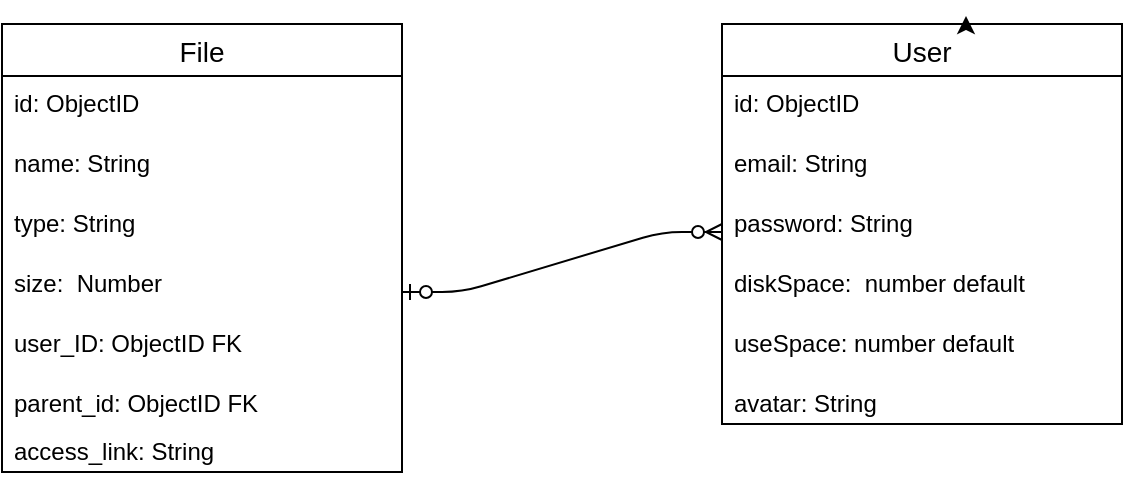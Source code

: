 <mxfile version="14.5.0" type="github">
  <diagram id="uqc9b4NCdtNfgn1pj0qz" name="Page-1">
    <mxGraphModel dx="2249" dy="794" grid="1" gridSize="10" guides="1" tooltips="1" connect="1" arrows="1" fold="1" page="1" pageScale="1" pageWidth="827" pageHeight="1169" math="0" shadow="0">
      <root>
        <mxCell id="0" />
        <mxCell id="1" parent="0" />
        <mxCell id="2rEXPJQTNoi99438xMP--4" value="User" style="swimlane;fontStyle=0;childLayout=stackLayout;horizontal=1;startSize=26;horizontalStack=0;resizeParent=1;resizeParentMax=0;resizeLast=0;collapsible=1;marginBottom=0;align=center;fontSize=14;" vertex="1" parent="1">
          <mxGeometry x="320" y="266" width="200" height="200" as="geometry" />
        </mxCell>
        <mxCell id="2rEXPJQTNoi99438xMP--5" value="id: ObjectID" style="text;strokeColor=none;fillColor=none;spacingLeft=4;spacingRight=4;overflow=hidden;rotatable=0;points=[[0,0.5],[1,0.5]];portConstraint=eastwest;fontSize=12;" vertex="1" parent="2rEXPJQTNoi99438xMP--4">
          <mxGeometry y="26" width="200" height="30" as="geometry" />
        </mxCell>
        <mxCell id="2rEXPJQTNoi99438xMP--6" value="email: String" style="text;strokeColor=none;fillColor=none;spacingLeft=4;spacingRight=4;overflow=hidden;rotatable=0;points=[[0,0.5],[1,0.5]];portConstraint=eastwest;fontSize=12;" vertex="1" parent="2rEXPJQTNoi99438xMP--4">
          <mxGeometry y="56" width="200" height="30" as="geometry" />
        </mxCell>
        <mxCell id="2rEXPJQTNoi99438xMP--14" value="password: String" style="text;strokeColor=none;fillColor=none;spacingLeft=4;spacingRight=4;overflow=hidden;rotatable=0;points=[[0,0.5],[1,0.5]];portConstraint=eastwest;fontSize=12;" vertex="1" parent="2rEXPJQTNoi99438xMP--4">
          <mxGeometry y="86" width="200" height="30" as="geometry" />
        </mxCell>
        <mxCell id="2rEXPJQTNoi99438xMP--15" value="diskSpace:  number default " style="text;strokeColor=none;fillColor=none;spacingLeft=4;spacingRight=4;overflow=hidden;rotatable=0;points=[[0,0.5],[1,0.5]];portConstraint=eastwest;fontSize=12;" vertex="1" parent="2rEXPJQTNoi99438xMP--4">
          <mxGeometry y="116" width="200" height="30" as="geometry" />
        </mxCell>
        <mxCell id="2rEXPJQTNoi99438xMP--7" value="useSpace: number default" style="text;strokeColor=none;fillColor=none;spacingLeft=4;spacingRight=4;overflow=hidden;rotatable=0;points=[[0,0.5],[1,0.5]];portConstraint=eastwest;fontSize=12;" vertex="1" parent="2rEXPJQTNoi99438xMP--4">
          <mxGeometry y="146" width="200" height="30" as="geometry" />
        </mxCell>
        <mxCell id="2rEXPJQTNoi99438xMP--16" value="avatar: String" style="text;strokeColor=none;fillColor=none;spacingLeft=4;spacingRight=4;overflow=hidden;rotatable=0;points=[[0,0.5],[1,0.5]];portConstraint=eastwest;fontSize=12;" vertex="1" parent="2rEXPJQTNoi99438xMP--4">
          <mxGeometry y="176" width="200" height="24" as="geometry" />
        </mxCell>
        <mxCell id="2rEXPJQTNoi99438xMP--17" value="File" style="swimlane;fontStyle=0;childLayout=stackLayout;horizontal=1;startSize=26;horizontalStack=0;resizeParent=1;resizeParentMax=0;resizeLast=0;collapsible=1;marginBottom=0;align=center;fontSize=14;" vertex="1" parent="1">
          <mxGeometry x="-40" y="266" width="200" height="224" as="geometry" />
        </mxCell>
        <mxCell id="2rEXPJQTNoi99438xMP--18" value="id: ObjectID" style="text;strokeColor=none;fillColor=none;spacingLeft=4;spacingRight=4;overflow=hidden;rotatable=0;points=[[0,0.5],[1,0.5]];portConstraint=eastwest;fontSize=12;" vertex="1" parent="2rEXPJQTNoi99438xMP--17">
          <mxGeometry y="26" width="200" height="30" as="geometry" />
        </mxCell>
        <mxCell id="2rEXPJQTNoi99438xMP--19" value="name: String" style="text;strokeColor=none;fillColor=none;spacingLeft=4;spacingRight=4;overflow=hidden;rotatable=0;points=[[0,0.5],[1,0.5]];portConstraint=eastwest;fontSize=12;" vertex="1" parent="2rEXPJQTNoi99438xMP--17">
          <mxGeometry y="56" width="200" height="30" as="geometry" />
        </mxCell>
        <mxCell id="2rEXPJQTNoi99438xMP--20" value="type: String" style="text;strokeColor=none;fillColor=none;spacingLeft=4;spacingRight=4;overflow=hidden;rotatable=0;points=[[0,0.5],[1,0.5]];portConstraint=eastwest;fontSize=12;" vertex="1" parent="2rEXPJQTNoi99438xMP--17">
          <mxGeometry y="86" width="200" height="30" as="geometry" />
        </mxCell>
        <mxCell id="2rEXPJQTNoi99438xMP--21" value="size:  Number  " style="text;strokeColor=none;fillColor=none;spacingLeft=4;spacingRight=4;overflow=hidden;rotatable=0;points=[[0,0.5],[1,0.5]];portConstraint=eastwest;fontSize=12;" vertex="1" parent="2rEXPJQTNoi99438xMP--17">
          <mxGeometry y="116" width="200" height="30" as="geometry" />
        </mxCell>
        <mxCell id="2rEXPJQTNoi99438xMP--22" value="user_ID: ObjectID FK" style="text;strokeColor=none;fillColor=none;spacingLeft=4;spacingRight=4;overflow=hidden;rotatable=0;points=[[0,0.5],[1,0.5]];portConstraint=eastwest;fontSize=12;" vertex="1" parent="2rEXPJQTNoi99438xMP--17">
          <mxGeometry y="146" width="200" height="30" as="geometry" />
        </mxCell>
        <mxCell id="2rEXPJQTNoi99438xMP--23" value="parent_id: ObjectID FK" style="text;strokeColor=none;fillColor=none;spacingLeft=4;spacingRight=4;overflow=hidden;rotatable=0;points=[[0,0.5],[1,0.5]];portConstraint=eastwest;fontSize=12;" vertex="1" parent="2rEXPJQTNoi99438xMP--17">
          <mxGeometry y="176" width="200" height="24" as="geometry" />
        </mxCell>
        <mxCell id="2rEXPJQTNoi99438xMP--24" value="access_link: String" style="text;strokeColor=none;fillColor=none;spacingLeft=4;spacingRight=4;overflow=hidden;rotatable=0;points=[[0,0.5],[1,0.5]];portConstraint=eastwest;fontSize=12;" vertex="1" parent="2rEXPJQTNoi99438xMP--17">
          <mxGeometry y="200" width="200" height="24" as="geometry" />
        </mxCell>
        <mxCell id="2rEXPJQTNoi99438xMP--25" value="" style="edgeStyle=entityRelationEdgeStyle;fontSize=12;html=1;endArrow=ERzeroToMany;startArrow=ERzeroToOne;" edge="1" parent="1">
          <mxGeometry width="100" height="100" relative="1" as="geometry">
            <mxPoint x="160" y="400" as="sourcePoint" />
            <mxPoint x="320" y="370" as="targetPoint" />
          </mxGeometry>
        </mxCell>
        <mxCell id="2rEXPJQTNoi99438xMP--26" style="edgeStyle=orthogonalEdgeStyle;rounded=0;orthogonalLoop=1;jettySize=auto;html=1;exitX=0.75;exitY=0;exitDx=0;exitDy=0;entryX=0.61;entryY=-0.02;entryDx=0;entryDy=0;entryPerimeter=0;" edge="1" parent="1" source="2rEXPJQTNoi99438xMP--4" target="2rEXPJQTNoi99438xMP--4">
          <mxGeometry relative="1" as="geometry" />
        </mxCell>
      </root>
    </mxGraphModel>
  </diagram>
</mxfile>
